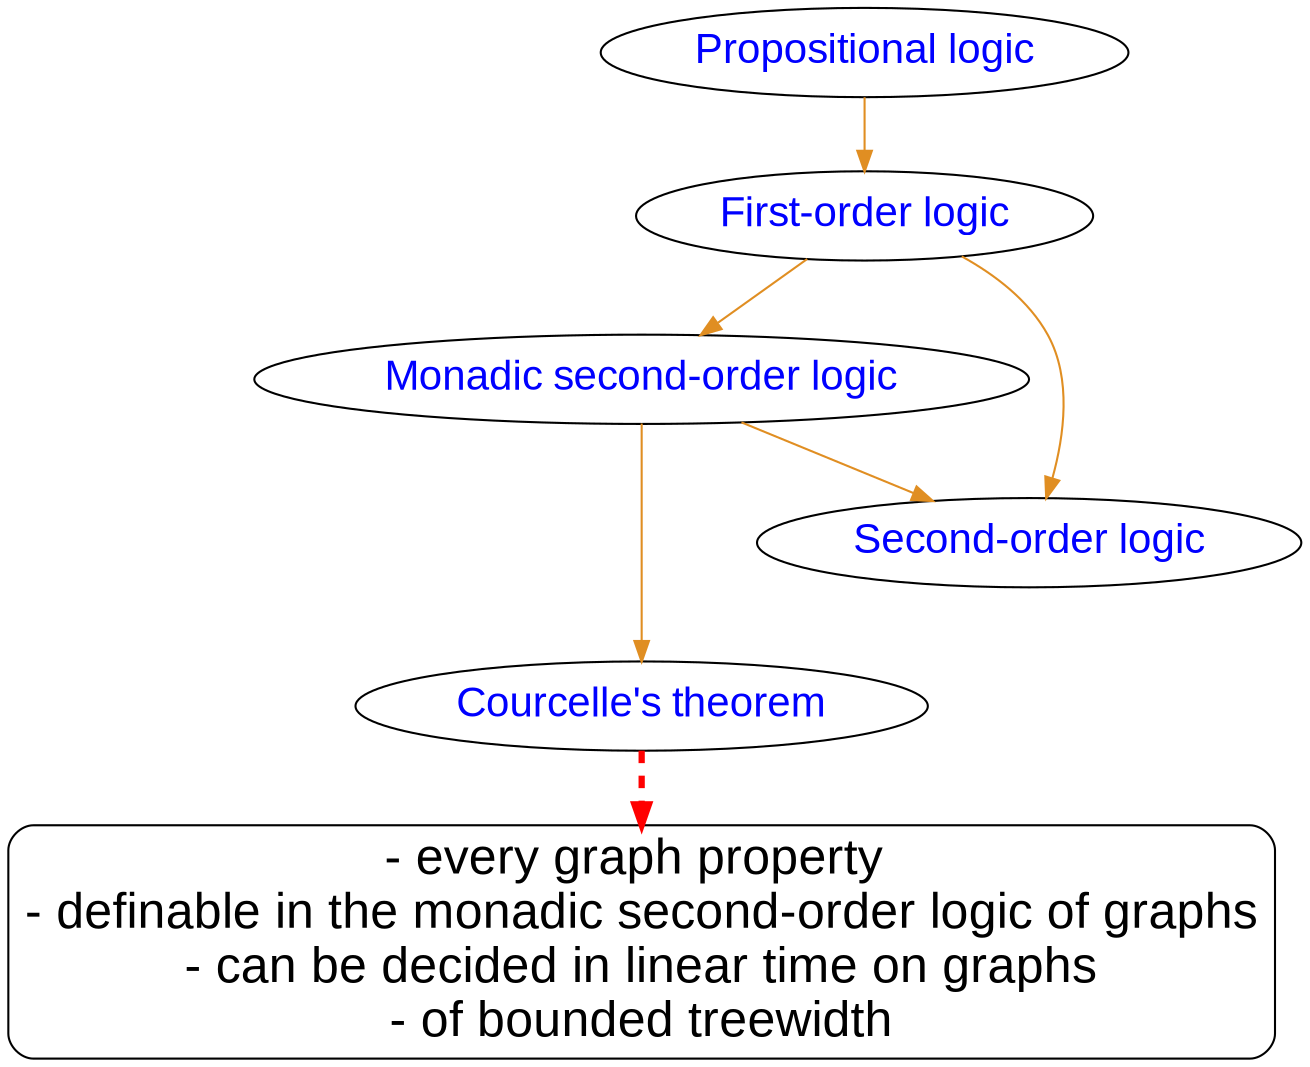 strict digraph "Theory around #SAT Solving" {
	graph [rankdir=TB]
	node [fontcolor=blue fontname=Arial fontsize=20]
	edge [color="#e08e22"]
	MSOL [label="Monadic second-order logic"]
	Courcelle [label="Courcelle's theorem"]
	CT [label="- every graph property 
- definable in the monadic second-order logic of graphs
- can be decided in linear time on graphs
- of bounded treewidth" fontcolor=black fontsize=24 shape=box style=rounded]
	SOL [label="Second-order logic"]
	FOL [label="First-order logic"]
	PropCal [label="Propositional logic"]
	FOL -> SOL
	PropCal -> FOL
	FOL -> MSOL
	MSOL -> SOL
	Courcelle -> CT [color=red dirType=both penwidth=3.0 style=dashed]
	MSOL -> Courcelle [minlen=2]
}
